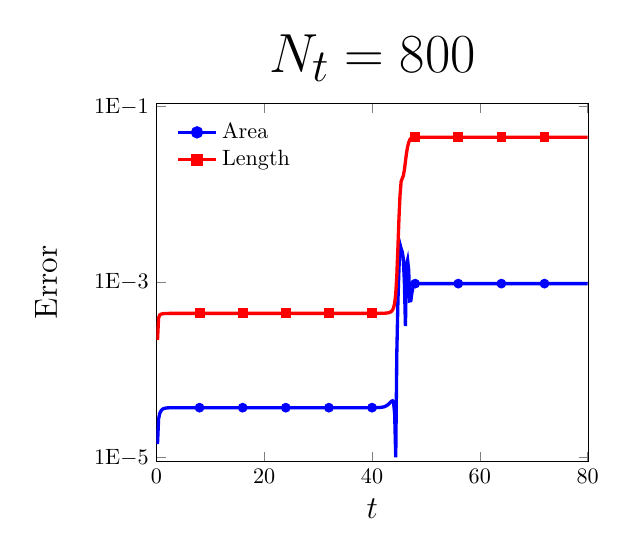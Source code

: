 \begin{tikzpicture}[scale=0.8]

\begin{axis}[
  xmin = 0,
  xmax = 80.1,
  xtick = {0,20,40,60,80},
  xticklabels = {$0$,$20$,$40$,$60$,$80$},
  xlabel = $t$,
  ymode = log,
  ymin = 9E-6,
  ymax = 1.1E-1,
  ytick = {1E-5,1E-3,1E-1},
  yticklabels = {$1$E$-5$,$1$E$-3$,$1$E$-1$},
  ylabel = {Error},
  ylabel style = {yshift = 10pt},
  label style = {font=\Large},
  legend entries = {Area, Length},
  legend cell align=left,
  legend pos = north west, 
  legend style = {draw=none},
  title = {\Huge$N_{t}=800$}
  ]

  \addlegendimage{mark=*,mark options=solid,blue,line width=1.5,solid}
  \addlegendimage{mark=square*,mark options=solid,red,line
  width=1.5,solid}

% error in area
\addplot [mark=none,blue,line width=1.5] table{
2.0e-01 1.429e-05
4.0e-01 2.756e-05
6.0e-01 3.172e-05
8.0e-01 3.38e-05
1.0e+00 3.509e-05
1.2e+00 3.59e-05
1.4e+00 3.638e-05
1.6e+00 3.666e-05
1.8e+00 3.683e-05
2.0e+00 3.693e-05
2.2e+00 3.699e-05
2.4e+00 3.704e-05
2.6e+00 3.707e-05
2.8e+00 3.709e-05
3.0e+00 3.71e-05
3.2e+00 3.711e-05
3.4e+00 3.712e-05
3.6e+00 3.713e-05
3.8e+00 3.713e-05
4.0e+00 3.714e-05
4.2e+00 3.714e-05
4.4e+00 3.715e-05
4.6e+00 3.715e-05
4.8e+00 3.715e-05
5.0e+00 3.715e-05
5.2e+00 3.715e-05
5.4e+00 3.715e-05
5.6e+00 3.716e-05
5.8e+00 3.716e-05
6.0e+00 3.716e-05
6.2e+00 3.716e-05
6.4e+00 3.716e-05
6.6e+00 3.716e-05
6.8e+00 3.716e-05
7.0e+00 3.716e-05
7.2e+00 3.716e-05
7.4e+00 3.716e-05
7.6e+00 3.716e-05
7.8e+00 3.716e-05
8.0e+00 3.716e-05
8.2e+00 3.716e-05
8.4e+00 3.716e-05
8.6e+00 3.716e-05
8.8e+00 3.716e-05
9.0e+00 3.716e-05
9.2e+00 3.716e-05
9.4e+00 3.716e-05
9.6e+00 3.716e-05
9.8e+00 3.716e-05
1.0e+01 3.716e-05
1.02e+01 3.716e-05
1.04e+01 3.716e-05
1.06e+01 3.716e-05
1.08e+01 3.716e-05
1.1e+01 3.716e-05
1.12e+01 3.716e-05
1.14e+01 3.716e-05
1.16e+01 3.716e-05
1.18e+01 3.716e-05
1.2e+01 3.716e-05
1.22e+01 3.716e-05
1.24e+01 3.716e-05
1.26e+01 3.716e-05
1.28e+01 3.716e-05
1.3e+01 3.716e-05
1.32e+01 3.716e-05
1.34e+01 3.716e-05
1.36e+01 3.716e-05
1.38e+01 3.716e-05
1.4e+01 3.716e-05
1.42e+01 3.716e-05
1.44e+01 3.716e-05
1.46e+01 3.716e-05
1.48e+01 3.716e-05
1.5e+01 3.716e-05
1.52e+01 3.716e-05
1.54e+01 3.716e-05
1.56e+01 3.716e-05
1.58e+01 3.716e-05
1.6e+01 3.716e-05
1.62e+01 3.716e-05
1.64e+01 3.716e-05
1.66e+01 3.716e-05
1.68e+01 3.716e-05
1.7e+01 3.716e-05
1.72e+01 3.716e-05
1.74e+01 3.716e-05
1.76e+01 3.716e-05
1.78e+01 3.716e-05
1.8e+01 3.716e-05
1.82e+01 3.716e-05
1.84e+01 3.716e-05
1.86e+01 3.716e-05
1.88e+01 3.716e-05
1.9e+01 3.716e-05
1.92e+01 3.716e-05
1.94e+01 3.716e-05
1.96e+01 3.716e-05
1.98e+01 3.716e-05
2.0e+01 3.716e-05
2.02e+01 3.716e-05
2.04e+01 3.716e-05
2.06e+01 3.716e-05
2.08e+01 3.716e-05
2.1e+01 3.716e-05
2.12e+01 3.716e-05
2.14e+01 3.716e-05
2.16e+01 3.716e-05
2.18e+01 3.716e-05
2.2e+01 3.716e-05
2.22e+01 3.716e-05
2.24e+01 3.716e-05
2.26e+01 3.716e-05
2.28e+01 3.716e-05
2.3e+01 3.716e-05
2.32e+01 3.716e-05
2.34e+01 3.716e-05
2.36e+01 3.716e-05
2.38e+01 3.715e-05
2.4e+01 3.715e-05
2.42e+01 3.715e-05
2.44e+01 3.715e-05
2.46e+01 3.715e-05
2.48e+01 3.715e-05
2.5e+01 3.715e-05
2.52e+01 3.715e-05
2.54e+01 3.715e-05
2.56e+01 3.715e-05
2.58e+01 3.715e-05
2.6e+01 3.715e-05
2.62e+01 3.715e-05
2.64e+01 3.715e-05
2.66e+01 3.715e-05
2.68e+01 3.715e-05
2.7e+01 3.715e-05
2.72e+01 3.715e-05
2.74e+01 3.715e-05
2.76e+01 3.715e-05
2.78e+01 3.715e-05
2.8e+01 3.715e-05
2.82e+01 3.715e-05
2.84e+01 3.715e-05
2.86e+01 3.715e-05
2.88e+01 3.715e-05
2.9e+01 3.715e-05
2.92e+01 3.715e-05
2.94e+01 3.715e-05
2.96e+01 3.715e-05
2.98e+01 3.715e-05
3.0e+01 3.715e-05
3.02e+01 3.715e-05
3.04e+01 3.715e-05
3.06e+01 3.715e-05
3.08e+01 3.715e-05
3.1e+01 3.715e-05
3.12e+01 3.715e-05
3.14e+01 3.715e-05
3.16e+01 3.715e-05
3.18e+01 3.715e-05
3.2e+01 3.715e-05
3.22e+01 3.715e-05
3.24e+01 3.715e-05
3.26e+01 3.715e-05
3.28e+01 3.715e-05
3.3e+01 3.715e-05
3.32e+01 3.715e-05
3.34e+01 3.715e-05
3.36e+01 3.715e-05
3.38e+01 3.715e-05
3.4e+01 3.715e-05
3.42e+01 3.715e-05
3.44e+01 3.715e-05
3.46e+01 3.715e-05
3.48e+01 3.715e-05
3.5e+01 3.715e-05
3.52e+01 3.715e-05
3.54e+01 3.715e-05
3.56e+01 3.715e-05
3.58e+01 3.715e-05
3.6e+01 3.715e-05
3.62e+01 3.715e-05
3.64e+01 3.715e-05
3.66e+01 3.715e-05
3.68e+01 3.715e-05
3.7e+01 3.715e-05
3.72e+01 3.715e-05
3.74e+01 3.715e-05
3.76e+01 3.715e-05
3.78e+01 3.715e-05
3.8e+01 3.716e-05
3.82e+01 3.716e-05
3.84e+01 3.716e-05
3.86e+01 3.716e-05
3.88e+01 3.716e-05
3.9e+01 3.716e-05
3.92e+01 3.716e-05
3.94e+01 3.716e-05
3.96e+01 3.716e-05
3.98e+01 3.716e-05
4.0e+01 3.717e-05
4.02e+01 3.717e-05
4.04e+01 3.718e-05
4.06e+01 3.72e-05
4.08e+01 3.722e-05
4.1e+01 3.725e-05
4.12e+01 3.729e-05
4.14e+01 3.734e-05
4.16e+01 3.743e-05
4.18e+01 3.756e-05
4.2e+01 3.774e-05
4.22e+01 3.8e-05
4.24e+01 3.837e-05
4.26e+01 3.888e-05
4.28e+01 3.956e-05
4.3e+01 4.043e-05
4.32e+01 4.151e-05
4.34e+01 4.274e-05
4.36e+01 4.394e-05
4.38e+01 4.449e-05
4.4e+01 4.247e-05
4.42e+01 3.155e-05
4.44e+01 1.009e-05
4.46e+01 1.564e-04
4.48e+01 5.923e-04
4.5e+01 1.435e-03
4.52e+01 2.688e-03
4.54e+01 2.409e-03
4.56e+01 2.226e-03
4.58e+01 1.881e-03
4.6e+01 1.026e-03
4.62e+01 3.168e-04
4.64e+01 1.592e-03
4.66e+01 1.79e-03
4.68e+01 1.375e-03
4.7e+01 6.123e-04
4.72e+01 6.16e-04
4.74e+01 7.605e-04
4.76e+01 8.807e-04
4.78e+01 9.483e-04
4.8e+01 9.628e-04
4.82e+01 9.639e-04
4.84e+01 9.637e-04
4.86e+01 9.636e-04
4.88e+01 9.636e-04
4.9e+01 9.636e-04
4.92e+01 9.636e-04
4.94e+01 9.636e-04
4.96e+01 9.636e-04
4.98e+01 9.636e-04
5.0e+01 9.636e-04
5.02e+01 9.636e-04
5.04e+01 9.636e-04
5.06e+01 9.636e-04
5.08e+01 9.636e-04
5.1e+01 9.636e-04
5.12e+01 9.636e-04
5.14e+01 9.636e-04
5.16e+01 9.636e-04
5.18e+01 9.636e-04
5.2e+01 9.636e-04
5.22e+01 9.636e-04
5.24e+01 9.636e-04
5.26e+01 9.636e-04
5.28e+01 9.636e-04
5.3e+01 9.636e-04
5.32e+01 9.636e-04
5.34e+01 9.636e-04
5.36e+01 9.636e-04
5.38e+01 9.636e-04
5.4e+01 9.636e-04
5.42e+01 9.636e-04
5.44e+01 9.636e-04
5.46e+01 9.636e-04
5.48e+01 9.636e-04
5.5e+01 9.636e-04
5.52e+01 9.636e-04
5.54e+01 9.636e-04
5.56e+01 9.636e-04
5.58e+01 9.636e-04
5.6e+01 9.636e-04
5.62e+01 9.636e-04
5.64e+01 9.636e-04
5.66e+01 9.636e-04
5.68e+01 9.636e-04
5.7e+01 9.636e-04
5.72e+01 9.636e-04
5.74e+01 9.636e-04
5.76e+01 9.636e-04
5.78e+01 9.636e-04
5.8e+01 9.636e-04
5.82e+01 9.636e-04
5.84e+01 9.636e-04
5.86e+01 9.636e-04
5.88e+01 9.636e-04
5.9e+01 9.636e-04
5.92e+01 9.636e-04
5.94e+01 9.636e-04
5.96e+01 9.636e-04
5.98e+01 9.636e-04
6.0e+01 9.636e-04
6.02e+01 9.636e-04
6.04e+01 9.636e-04
6.06e+01 9.636e-04
6.08e+01 9.636e-04
6.1e+01 9.636e-04
6.12e+01 9.636e-04
6.14e+01 9.636e-04
6.16e+01 9.636e-04
6.18e+01 9.636e-04
6.2e+01 9.636e-04
6.22e+01 9.636e-04
6.24e+01 9.636e-04
6.26e+01 9.636e-04
6.28e+01 9.636e-04
6.3e+01 9.636e-04
6.32e+01 9.636e-04
6.34e+01 9.636e-04
6.36e+01 9.636e-04
6.38e+01 9.636e-04
6.4e+01 9.636e-04
6.42e+01 9.636e-04
6.44e+01 9.636e-04
6.46e+01 9.636e-04
6.48e+01 9.636e-04
6.5e+01 9.636e-04
6.52e+01 9.636e-04
6.54e+01 9.636e-04
6.56e+01 9.636e-04
6.58e+01 9.636e-04
6.6e+01 9.636e-04
6.62e+01 9.636e-04
6.64e+01 9.636e-04
6.66e+01 9.636e-04
6.68e+01 9.636e-04
6.7e+01 9.636e-04
6.72e+01 9.636e-04
6.74e+01 9.636e-04
6.76e+01 9.636e-04
6.78e+01 9.636e-04
6.8e+01 9.636e-04
6.82e+01 9.636e-04
6.84e+01 9.636e-04
6.86e+01 9.636e-04
6.88e+01 9.636e-04
6.9e+01 9.636e-04
6.92e+01 9.636e-04
6.94e+01 9.636e-04
6.96e+01 9.636e-04
6.98e+01 9.636e-04
7.0e+01 9.636e-04
7.02e+01 9.636e-04
7.04e+01 9.636e-04
7.06e+01 9.636e-04
7.08e+01 9.636e-04
7.1e+01 9.636e-04
7.12e+01 9.636e-04
7.14e+01 9.636e-04
7.16e+01 9.636e-04
7.18e+01 9.636e-04
7.2e+01 9.636e-04
7.22e+01 9.636e-04
7.24e+01 9.636e-04
7.26e+01 9.636e-04
7.28e+01 9.636e-04
7.3e+01 9.636e-04
7.32e+01 9.636e-04
7.34e+01 9.636e-04
7.36e+01 9.636e-04
7.38e+01 9.636e-04
7.4e+01 9.636e-04
7.42e+01 9.636e-04
7.44e+01 9.636e-04
7.46e+01 9.636e-04
7.48e+01 9.636e-04
7.5e+01 9.636e-04
7.52e+01 9.636e-04
7.54e+01 9.636e-04
7.56e+01 9.636e-04
7.58e+01 9.636e-04
7.6e+01 9.636e-04
7.62e+01 9.636e-04
7.64e+01 9.636e-04
7.66e+01 9.636e-04
7.68e+01 9.636e-04
7.7e+01 9.636e-04
7.72e+01 9.636e-04
7.74e+01 9.636e-04
7.76e+01 9.636e-04
7.78e+01 9.636e-04
7.8e+01 9.636e-04
7.82e+01 9.636e-04
7.84e+01 9.636e-04
7.86e+01 9.636e-04
7.88e+01 9.636e-04
7.9e+01 9.636e-04
7.92e+01 9.636e-04
7.94e+01 9.636e-04
7.96e+01 9.636e-04
7.98e+01 9.636e-04
8.0e+01 9.636e-04
};

% error in length
\addplot [mark=none,red,line width=1.5] table{
2.0e-01 2.19e-04
4.0e-01 3.892e-04
6.0e-01 4.217e-04
8.0e-01 4.304e-04
1.0e+00 4.344e-04
1.2e+00 4.368e-04
1.4e+00 4.384e-04
1.6e+00 4.394e-04
1.8e+00 4.4e-04
2.0e+00 4.405e-04
2.2e+00 4.408e-04
2.4e+00 4.41e-04
2.6e+00 4.411e-04
2.8e+00 4.412e-04
3.0e+00 4.413e-04
3.2e+00 4.414e-04
3.4e+00 4.415e-04
3.6e+00 4.415e-04
3.8e+00 4.415e-04
4.0e+00 4.415e-04
4.2e+00 4.415e-04
4.4e+00 4.416e-04
4.6e+00 4.416e-04
4.8e+00 4.416e-04
5.0e+00 4.416e-04
5.2e+00 4.416e-04
5.4e+00 4.416e-04
5.6e+00 4.416e-04
5.8e+00 4.416e-04
6.0e+00 4.416e-04
6.2e+00 4.416e-04
6.4e+00 4.416e-04
6.6e+00 4.416e-04
6.8e+00 4.416e-04
7.0e+00 4.416e-04
7.2e+00 4.416e-04
7.4e+00 4.416e-04
7.6e+00 4.416e-04
7.8e+00 4.416e-04
8.0e+00 4.416e-04
8.2e+00 4.416e-04
8.4e+00 4.416e-04
8.6e+00 4.416e-04
8.8e+00 4.416e-04
9.0e+00 4.416e-04
9.2e+00 4.416e-04
9.4e+00 4.416e-04
9.6e+00 4.416e-04
9.8e+00 4.416e-04
1.0e+01 4.416e-04
1.02e+01 4.416e-04
1.04e+01 4.416e-04
1.06e+01 4.416e-04
1.08e+01 4.416e-04
1.1e+01 4.416e-04
1.12e+01 4.416e-04
1.14e+01 4.416e-04
1.16e+01 4.416e-04
1.18e+01 4.416e-04
1.2e+01 4.416e-04
1.22e+01 4.416e-04
1.24e+01 4.416e-04
1.26e+01 4.416e-04
1.28e+01 4.416e-04
1.3e+01 4.416e-04
1.32e+01 4.416e-04
1.34e+01 4.416e-04
1.36e+01 4.416e-04
1.38e+01 4.416e-04
1.4e+01 4.416e-04
1.42e+01 4.416e-04
1.44e+01 4.416e-04
1.46e+01 4.416e-04
1.48e+01 4.416e-04
1.5e+01 4.416e-04
1.52e+01 4.416e-04
1.54e+01 4.416e-04
1.56e+01 4.416e-04
1.58e+01 4.416e-04
1.6e+01 4.416e-04
1.62e+01 4.416e-04
1.64e+01 4.416e-04
1.66e+01 4.416e-04
1.68e+01 4.416e-04
1.7e+01 4.416e-04
1.72e+01 4.416e-04
1.74e+01 4.416e-04
1.76e+01 4.416e-04
1.78e+01 4.416e-04
1.8e+01 4.416e-04
1.82e+01 4.416e-04
1.84e+01 4.416e-04
1.86e+01 4.416e-04
1.88e+01 4.416e-04
1.9e+01 4.416e-04
1.92e+01 4.416e-04
1.94e+01 4.416e-04
1.96e+01 4.416e-04
1.98e+01 4.416e-04
2.0e+01 4.416e-04
2.02e+01 4.416e-04
2.04e+01 4.416e-04
2.06e+01 4.416e-04
2.08e+01 4.416e-04
2.1e+01 4.416e-04
2.12e+01 4.416e-04
2.14e+01 4.416e-04
2.16e+01 4.416e-04
2.18e+01 4.416e-04
2.2e+01 4.416e-04
2.22e+01 4.416e-04
2.24e+01 4.416e-04
2.26e+01 4.416e-04
2.28e+01 4.416e-04
2.3e+01 4.416e-04
2.32e+01 4.416e-04
2.34e+01 4.416e-04
2.36e+01 4.416e-04
2.38e+01 4.416e-04
2.4e+01 4.416e-04
2.42e+01 4.416e-04
2.44e+01 4.416e-04
2.46e+01 4.416e-04
2.48e+01 4.416e-04
2.5e+01 4.416e-04
2.52e+01 4.416e-04
2.54e+01 4.416e-04
2.56e+01 4.416e-04
2.58e+01 4.416e-04
2.6e+01 4.416e-04
2.62e+01 4.416e-04
2.64e+01 4.416e-04
2.66e+01 4.416e-04
2.68e+01 4.416e-04
2.7e+01 4.416e-04
2.72e+01 4.416e-04
2.74e+01 4.416e-04
2.76e+01 4.416e-04
2.78e+01 4.416e-04
2.8e+01 4.416e-04
2.82e+01 4.416e-04
2.84e+01 4.416e-04
2.86e+01 4.416e-04
2.88e+01 4.416e-04
2.9e+01 4.416e-04
2.92e+01 4.416e-04
2.94e+01 4.416e-04
2.96e+01 4.416e-04
2.98e+01 4.416e-04
3.0e+01 4.416e-04
3.02e+01 4.416e-04
3.04e+01 4.416e-04
3.06e+01 4.416e-04
3.08e+01 4.416e-04
3.1e+01 4.416e-04
3.12e+01 4.416e-04
3.14e+01 4.416e-04
3.16e+01 4.416e-04
3.18e+01 4.416e-04
3.2e+01 4.416e-04
3.22e+01 4.416e-04
3.24e+01 4.416e-04
3.26e+01 4.416e-04
3.28e+01 4.416e-04
3.3e+01 4.416e-04
3.32e+01 4.416e-04
3.34e+01 4.416e-04
3.36e+01 4.416e-04
3.38e+01 4.416e-04
3.4e+01 4.416e-04
3.42e+01 4.416e-04
3.44e+01 4.416e-04
3.46e+01 4.416e-04
3.48e+01 4.416e-04
3.5e+01 4.416e-04
3.52e+01 4.416e-04
3.54e+01 4.416e-04
3.56e+01 4.416e-04
3.58e+01 4.416e-04
3.6e+01 4.416e-04
3.62e+01 4.416e-04
3.64e+01 4.416e-04
3.66e+01 4.416e-04
3.68e+01 4.416e-04
3.7e+01 4.416e-04
3.72e+01 4.416e-04
3.74e+01 4.416e-04
3.76e+01 4.416e-04
3.78e+01 4.416e-04
3.8e+01 4.416e-04
3.82e+01 4.416e-04
3.84e+01 4.416e-04
3.86e+01 4.416e-04
3.88e+01 4.416e-04
3.9e+01 4.416e-04
3.92e+01 4.416e-04
3.94e+01 4.416e-04
3.96e+01 4.416e-04
3.98e+01 4.416e-04
4.0e+01 4.416e-04
4.02e+01 4.416e-04
4.04e+01 4.416e-04
4.06e+01 4.417e-04
4.08e+01 4.417e-04
4.1e+01 4.417e-04
4.12e+01 4.418e-04
4.14e+01 4.419e-04
4.16e+01 4.42e-04
4.18e+01 4.422e-04
4.2e+01 4.425e-04
4.22e+01 4.429e-04
4.24e+01 4.435e-04
4.26e+01 4.445e-04
4.28e+01 4.458e-04
4.3e+01 4.479e-04
4.32e+01 4.512e-04
4.34e+01 4.564e-04
4.36e+01 4.652e-04
4.38e+01 4.809e-04
4.4e+01 5.112e-04
4.42e+01 5.766e-04
4.44e+01 7.367e-04
4.46e+01 1.182e-03
4.48e+01 2.454e-03
4.5e+01 5.366e-03
4.52e+01 9.939e-03
4.54e+01 1.402e-02
4.56e+01 1.519e-02
4.58e+01 1.627e-02
4.6e+01 1.895e-02
4.62e+01 2.373e-02
4.64e+01 2.967e-02
4.66e+01 3.486e-02
4.68e+01 3.896e-02
4.7e+01 4.199e-02
4.72e+01 4.348e-02
4.74e+01 4.409e-02
4.76e+01 4.44e-02
4.78e+01 4.466e-02
4.8e+01 4.484e-02
4.82e+01 4.49e-02
4.84e+01 4.492e-02
4.86e+01 4.492e-02
4.88e+01 4.492e-02
4.9e+01 4.492e-02
4.92e+01 4.492e-02
4.94e+01 4.492e-02
4.96e+01 4.492e-02
4.98e+01 4.492e-02
5.0e+01 4.492e-02
5.02e+01 4.492e-02
5.04e+01 4.492e-02
5.06e+01 4.492e-02
5.08e+01 4.492e-02
5.1e+01 4.492e-02
5.12e+01 4.492e-02
5.14e+01 4.492e-02
5.16e+01 4.492e-02
5.18e+01 4.492e-02
5.2e+01 4.492e-02
5.22e+01 4.492e-02
5.24e+01 4.492e-02
5.26e+01 4.492e-02
5.28e+01 4.492e-02
5.3e+01 4.492e-02
5.32e+01 4.492e-02
5.34e+01 4.492e-02
5.36e+01 4.492e-02
5.38e+01 4.492e-02
5.4e+01 4.492e-02
5.42e+01 4.492e-02
5.44e+01 4.492e-02
5.46e+01 4.492e-02
5.48e+01 4.492e-02
5.5e+01 4.492e-02
5.52e+01 4.492e-02
5.54e+01 4.492e-02
5.56e+01 4.492e-02
5.58e+01 4.492e-02
5.6e+01 4.492e-02
5.62e+01 4.492e-02
5.64e+01 4.492e-02
5.66e+01 4.492e-02
5.68e+01 4.492e-02
5.7e+01 4.492e-02
5.72e+01 4.492e-02
5.74e+01 4.492e-02
5.76e+01 4.492e-02
5.78e+01 4.492e-02
5.8e+01 4.492e-02
5.82e+01 4.492e-02
5.84e+01 4.492e-02
5.86e+01 4.492e-02
5.88e+01 4.492e-02
5.9e+01 4.492e-02
5.92e+01 4.492e-02
5.94e+01 4.492e-02
5.96e+01 4.492e-02
5.98e+01 4.492e-02
6.0e+01 4.492e-02
6.02e+01 4.492e-02
6.04e+01 4.492e-02
6.06e+01 4.492e-02
6.08e+01 4.492e-02
6.1e+01 4.492e-02
6.12e+01 4.492e-02
6.14e+01 4.492e-02
6.16e+01 4.492e-02
6.18e+01 4.492e-02
6.2e+01 4.492e-02
6.22e+01 4.492e-02
6.24e+01 4.492e-02
6.26e+01 4.492e-02
6.28e+01 4.492e-02
6.3e+01 4.492e-02
6.32e+01 4.492e-02
6.34e+01 4.492e-02
6.36e+01 4.492e-02
6.38e+01 4.492e-02
6.4e+01 4.492e-02
6.42e+01 4.492e-02
6.44e+01 4.492e-02
6.46e+01 4.492e-02
6.48e+01 4.492e-02
6.5e+01 4.492e-02
6.52e+01 4.492e-02
6.54e+01 4.492e-02
6.56e+01 4.492e-02
6.58e+01 4.492e-02
6.6e+01 4.492e-02
6.62e+01 4.492e-02
6.64e+01 4.492e-02
6.66e+01 4.492e-02
6.68e+01 4.492e-02
6.7e+01 4.492e-02
6.72e+01 4.492e-02
6.74e+01 4.492e-02
6.76e+01 4.492e-02
6.78e+01 4.492e-02
6.8e+01 4.492e-02
6.82e+01 4.492e-02
6.84e+01 4.492e-02
6.86e+01 4.492e-02
6.88e+01 4.492e-02
6.9e+01 4.492e-02
6.92e+01 4.492e-02
6.94e+01 4.492e-02
6.96e+01 4.492e-02
6.98e+01 4.492e-02
7.0e+01 4.492e-02
7.02e+01 4.492e-02
7.04e+01 4.492e-02
7.06e+01 4.492e-02
7.08e+01 4.492e-02
7.1e+01 4.492e-02
7.12e+01 4.492e-02
7.14e+01 4.492e-02
7.16e+01 4.492e-02
7.18e+01 4.492e-02
7.2e+01 4.492e-02
7.22e+01 4.492e-02
7.24e+01 4.492e-02
7.26e+01 4.492e-02
7.28e+01 4.492e-02
7.3e+01 4.492e-02
7.32e+01 4.492e-02
7.34e+01 4.492e-02
7.36e+01 4.492e-02
7.38e+01 4.492e-02
7.4e+01 4.492e-02
7.42e+01 4.492e-02
7.44e+01 4.492e-02
7.46e+01 4.492e-02
7.48e+01 4.492e-02
7.5e+01 4.492e-02
7.52e+01 4.492e-02
7.54e+01 4.492e-02
7.56e+01 4.492e-02
7.58e+01 4.492e-02
7.6e+01 4.492e-02
7.62e+01 4.492e-02
7.64e+01 4.492e-02
7.66e+01 4.492e-02
7.68e+01 4.492e-02
7.7e+01 4.492e-02
7.72e+01 4.492e-02
7.74e+01 4.492e-02
7.76e+01 4.492e-02
7.78e+01 4.492e-02
7.8e+01 4.492e-02
7.82e+01 4.492e-02
7.84e+01 4.492e-02
7.86e+01 4.492e-02
7.88e+01 4.492e-02
7.9e+01 4.492e-02
7.92e+01 4.492e-02
7.94e+01 4.492e-02
7.96e+01 4.492e-02
7.98e+01 4.492e-02
8.0e+01 4.492e-02
};


% marked error in area
\addplot [mark=*,blue,only marks] table{
8.0e+00 3.716e-05
1.6e+01 3.716e-05
2.4e+01 3.715e-05
3.2e+01 3.715e-05
4.0e+01 3.717e-05
4.8e+01 9.628e-04
5.6e+01 9.636e-04
6.4e+01 9.636e-04
7.2e+01 9.636e-04
};

% marked error in length
\addplot [mark=square*,red,only marks] table{
8.0e+00 4.416e-04
1.6e+01 4.416e-04
2.4e+01 4.416e-04
3.2e+01 4.416e-04
4.0e+01 4.416e-04
4.8e+01 4.484e-02
5.6e+01 4.492e-02
6.4e+01 4.492e-02
7.2e+01 4.492e-02
};


\end{axis}

\end{tikzpicture}


